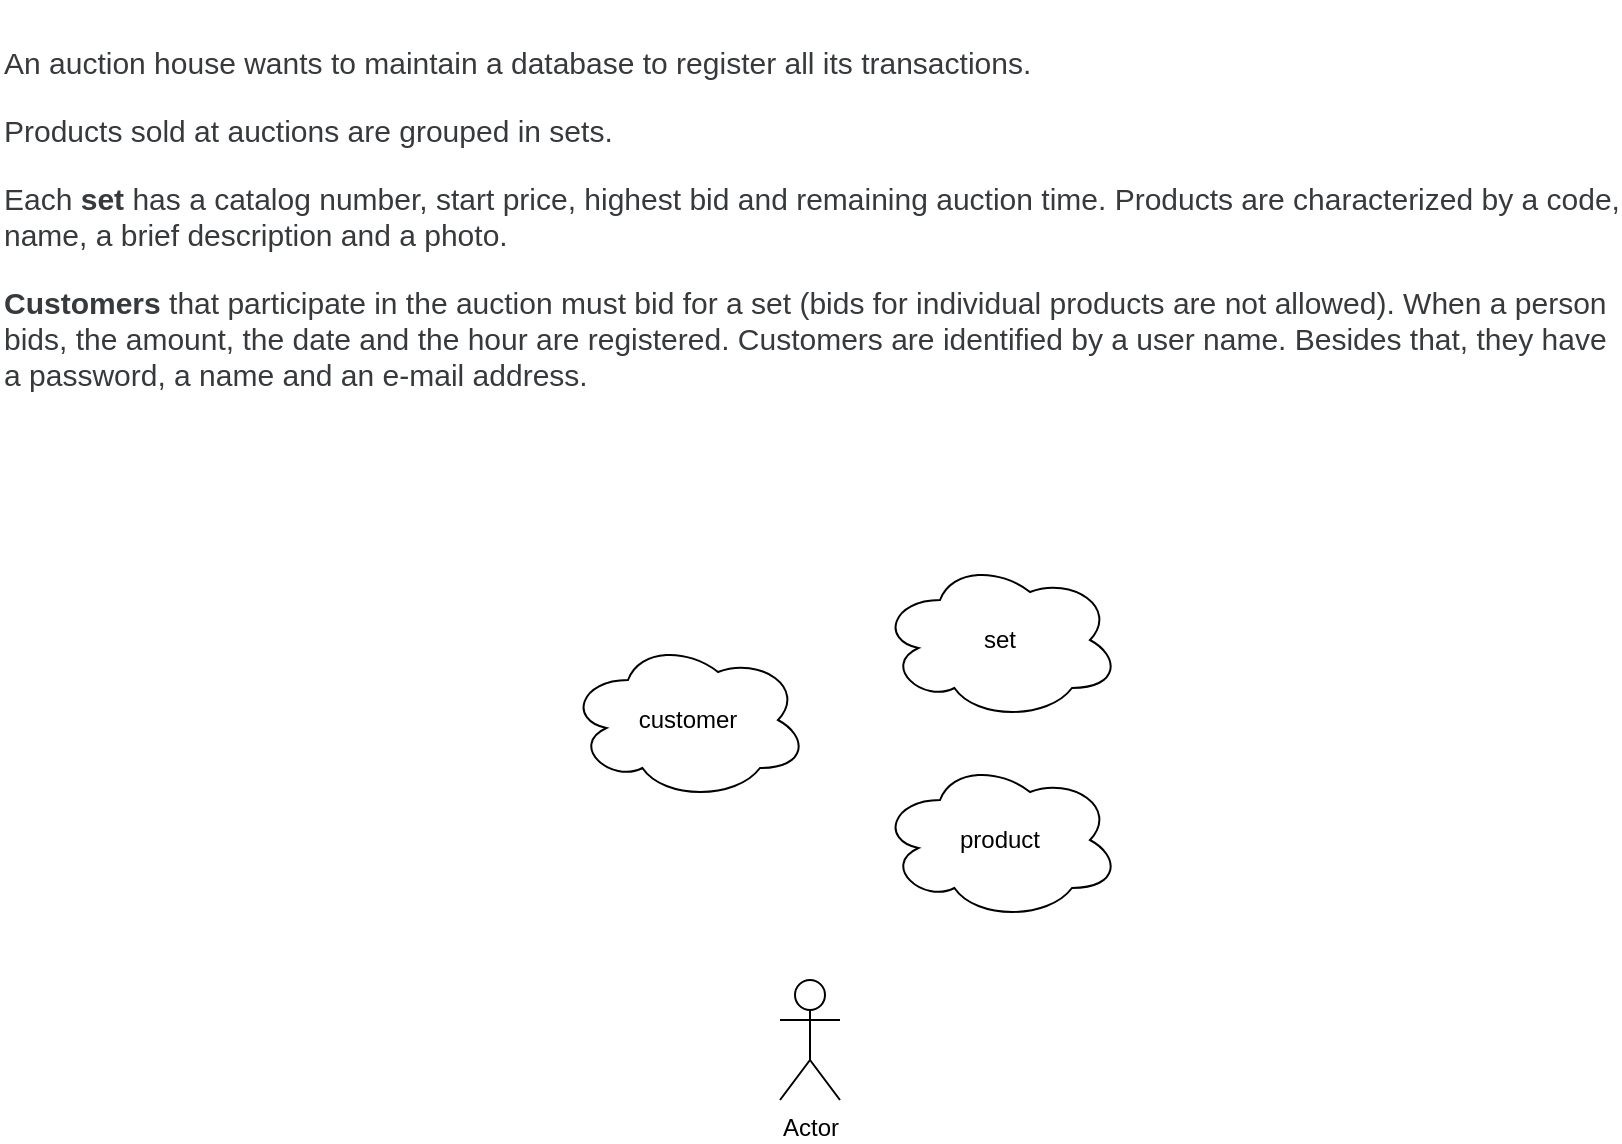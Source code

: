 <mxfile>
    <diagram id="vkYKAD6LVtPjGefA97yf" name="Page-1">
        <mxGraphModel dx="687" dy="562" grid="1" gridSize="10" guides="1" tooltips="1" connect="1" arrows="1" fold="1" page="1" pageScale="1" pageWidth="827" pageHeight="1169" math="0" shadow="0">
            <root>
                <mxCell id="0"/>
                <mxCell id="1" parent="0"/>
                <mxCell id="2" value="Actor" style="shape=umlActor;verticalLabelPosition=bottom;verticalAlign=top;html=1;outlineConnect=0;direction=east;" vertex="1" parent="1">
                    <mxGeometry x="400" y="490" width="30" height="60" as="geometry"/>
                </mxCell>
                <mxCell id="3" value="&lt;p dir=&quot;ltr&quot; id=&quot;yui_3_17_2_1_1667213594643_19&quot; style=&quot;box-sizing: border-box ; margin-top: 0px ; margin-bottom: 1rem ; color: rgb(55 , 58 , 60) ; font-size: 15px ; font-style: normal ; font-weight: 400 ; letter-spacing: normal ; text-align: left ; text-indent: 0px ; text-transform: none ; word-spacing: 0px ; background-color: rgb(255 , 255 , 255)&quot;&gt;&lt;/p&gt;&lt;p dir=&quot;ltr&quot; id=&quot;yui_3_17_2_1_1667213594643_19&quot; style=&quot;box-sizing: border-box ; margin-top: 0px ; margin-bottom: 1rem ; color: rgb(55 , 58 , 60) ; font-size: 15px ; background-color: rgb(255 , 255 , 255)&quot;&gt;An auction house wants to maintain a database to register all its transactions.&amp;nbsp;&lt;/p&gt;&lt;p dir=&quot;ltr&quot; style=&quot;box-sizing: border-box ; margin-top: 0px ; margin-bottom: 1rem ; color: rgb(55 , 58 , 60) ; font-size: 15px ; background-color: rgb(255 , 255 , 255)&quot;&gt;&lt;span style=&quot;box-sizing: border-box&quot;&gt;&lt;span style=&quot;box-sizing: border-box&quot;&gt;Products&lt;/span&gt;&amp;nbsp;&lt;/span&gt;sold at auctions are grouped in sets.&lt;/p&gt;&lt;p dir=&quot;ltr&quot; style=&quot;box-sizing: border-box ; margin-top: 0px ; margin-bottom: 1rem ; color: rgb(55 , 58 , 60) ; font-size: 15px ; background-color: rgb(255 , 255 , 255)&quot;&gt;Each&amp;nbsp;&lt;span style=&quot;box-sizing: border-box ; font-weight: bolder&quot;&gt;set&lt;/span&gt;&amp;nbsp;has a catalog number, start price, highest bid and remaining auction time. Products are characterized by a code, name, a brief description and a photo.&amp;nbsp;&lt;/p&gt;&lt;p dir=&quot;ltr&quot; id=&quot;yui_3_17_2_1_1667213594643_23&quot; style=&quot;box-sizing: border-box ; margin-top: 0px ; margin-bottom: 1rem ; color: rgb(55 , 58 , 60) ; font-size: 15px ; background-color: rgb(255 , 255 , 255)&quot;&gt;&lt;span style=&quot;box-sizing: border-box ; font-weight: bolder&quot;&gt;Customers&amp;nbsp;&lt;/span&gt;that participate in the auction must bid for a set (bids for individual products are not allowed). When a person bids, the amount, the date and the hour are registered. Customers are identified by a user name. Besides that, they have a password, a name and an e-mail address.&lt;/p&gt;&lt;div&gt;&lt;br&gt;&lt;/div&gt;" style="text;whiteSpace=wrap;html=1;" vertex="1" parent="1">
                    <mxGeometry x="10" width="810" height="230" as="geometry"/>
                </mxCell>
                <mxCell id="4" value="product" style="ellipse;shape=cloud;whiteSpace=wrap;html=1;" vertex="1" parent="1">
                    <mxGeometry x="450" y="380" width="120" height="80" as="geometry"/>
                </mxCell>
                <mxCell id="5" value="set" style="ellipse;shape=cloud;whiteSpace=wrap;html=1;" vertex="1" parent="1">
                    <mxGeometry x="450" y="280" width="120" height="80" as="geometry"/>
                </mxCell>
                <mxCell id="6" value="customer" style="ellipse;shape=cloud;whiteSpace=wrap;html=1;" vertex="1" parent="1">
                    <mxGeometry x="294" y="320" width="120" height="80" as="geometry"/>
                </mxCell>
            </root>
        </mxGraphModel>
    </diagram>
    <diagram id="WitBGyeSdJVRdzaOhaoJ" name="Page-2">
        <mxGraphModel dx="730" dy="598" grid="1" gridSize="10" guides="1" tooltips="1" connect="1" arrows="1" fold="1" page="1" pageScale="1" pageWidth="827" pageHeight="1169" math="0" shadow="0">
            <root>
                <mxCell id="CTmPFbUMouSy_AVf3DEs-0"/>
                <mxCell id="CTmPFbUMouSy_AVf3DEs-1" parent="CTmPFbUMouSy_AVf3DEs-0"/>
                <mxCell id="nAyjSQZUt-nDN_BDgoPQ-2" style="edgeStyle=none;html=1;entryX=1;entryY=0.5;entryDx=0;entryDy=0;" edge="1" parent="CTmPFbUMouSy_AVf3DEs-1" source="g3YF9vv5IiwBFrEGIADB-1" target="nAyjSQZUt-nDN_BDgoPQ-1">
                    <mxGeometry relative="1" as="geometry"/>
                </mxCell>
                <mxCell id="nAyjSQZUt-nDN_BDgoPQ-19" style="edgeStyle=none;html=1;entryX=1;entryY=0.5;entryDx=0;entryDy=0;" edge="1" parent="CTmPFbUMouSy_AVf3DEs-1" source="g3YF9vv5IiwBFrEGIADB-1" target="nAyjSQZUt-nDN_BDgoPQ-18">
                    <mxGeometry relative="1" as="geometry"/>
                </mxCell>
                <mxCell id="nAyjSQZUt-nDN_BDgoPQ-21" style="edgeStyle=none;html=1;" edge="1" parent="CTmPFbUMouSy_AVf3DEs-1" source="g3YF9vv5IiwBFrEGIADB-1" target="nAyjSQZUt-nDN_BDgoPQ-20">
                    <mxGeometry relative="1" as="geometry"/>
                </mxCell>
                <mxCell id="nAyjSQZUt-nDN_BDgoPQ-23" style="edgeStyle=none;html=1;entryX=0.5;entryY=0;entryDx=0;entryDy=0;" edge="1" parent="CTmPFbUMouSy_AVf3DEs-1" source="g3YF9vv5IiwBFrEGIADB-1" target="nAyjSQZUt-nDN_BDgoPQ-22">
                    <mxGeometry relative="1" as="geometry"/>
                </mxCell>
                <mxCell id="nAyjSQZUt-nDN_BDgoPQ-26" style="edgeStyle=none;html=1;entryX=0;entryY=0.5;entryDx=0;entryDy=0;" edge="1" parent="CTmPFbUMouSy_AVf3DEs-1" source="g3YF9vv5IiwBFrEGIADB-1" target="nAyjSQZUt-nDN_BDgoPQ-25">
                    <mxGeometry relative="1" as="geometry"/>
                </mxCell>
                <mxCell id="nAyjSQZUt-nDN_BDgoPQ-30" style="edgeStyle=none;html=1;entryX=0.5;entryY=1;entryDx=0;entryDy=0;" edge="1" parent="CTmPFbUMouSy_AVf3DEs-1" source="g3YF9vv5IiwBFrEGIADB-1" target="nAyjSQZUt-nDN_BDgoPQ-29">
                    <mxGeometry relative="1" as="geometry"/>
                </mxCell>
                <mxCell id="g3YF9vv5IiwBFrEGIADB-1" value="customer" style="rounded=1;whiteSpace=wrap;html=1;" vertex="1" parent="CTmPFbUMouSy_AVf3DEs-1">
                    <mxGeometry x="210" y="410" width="120" height="60" as="geometry"/>
                </mxCell>
                <mxCell id="nAyjSQZUt-nDN_BDgoPQ-6" style="edgeStyle=none;html=1;entryX=1;entryY=1;entryDx=0;entryDy=0;" edge="1" parent="CTmPFbUMouSy_AVf3DEs-1" source="JlNsKLGftYujfh9O9ra3-0" target="nAyjSQZUt-nDN_BDgoPQ-5">
                    <mxGeometry relative="1" as="geometry"/>
                </mxCell>
                <mxCell id="nAyjSQZUt-nDN_BDgoPQ-14" style="edgeStyle=none;html=1;entryX=0.5;entryY=1;entryDx=0;entryDy=0;" edge="1" parent="CTmPFbUMouSy_AVf3DEs-1" source="JlNsKLGftYujfh9O9ra3-0" target="nAyjSQZUt-nDN_BDgoPQ-13">
                    <mxGeometry relative="1" as="geometry"/>
                </mxCell>
                <mxCell id="nAyjSQZUt-nDN_BDgoPQ-28" style="edgeStyle=none;html=1;entryX=0;entryY=0.5;entryDx=0;entryDy=0;" edge="1" parent="CTmPFbUMouSy_AVf3DEs-1" source="JlNsKLGftYujfh9O9ra3-0" target="nAyjSQZUt-nDN_BDgoPQ-27">
                    <mxGeometry relative="1" as="geometry"/>
                </mxCell>
                <mxCell id="nAyjSQZUt-nDN_BDgoPQ-35" style="edgeStyle=none;html=1;entryX=0;entryY=0.5;entryDx=0;entryDy=0;" edge="1" parent="CTmPFbUMouSy_AVf3DEs-1" source="JlNsKLGftYujfh9O9ra3-0" target="nAyjSQZUt-nDN_BDgoPQ-34">
                    <mxGeometry relative="1" as="geometry"/>
                </mxCell>
                <mxCell id="nAyjSQZUt-nDN_BDgoPQ-39" style="edgeStyle=none;html=1;entryX=1;entryY=0.5;entryDx=0;entryDy=0;" edge="1" parent="CTmPFbUMouSy_AVf3DEs-1" source="JlNsKLGftYujfh9O9ra3-0" target="nAyjSQZUt-nDN_BDgoPQ-37">
                    <mxGeometry relative="1" as="geometry">
                        <mxPoint x="380.003" y="192.857" as="targetPoint"/>
                    </mxGeometry>
                </mxCell>
                <mxCell id="JlNsKLGftYujfh9O9ra3-0" value="set" style="rounded=1;whiteSpace=wrap;html=1;" vertex="1" parent="CTmPFbUMouSy_AVf3DEs-1">
                    <mxGeometry x="412.86" y="170" width="120" height="60" as="geometry"/>
                </mxCell>
                <mxCell id="nAyjSQZUt-nDN_BDgoPQ-4" style="edgeStyle=none;html=1;entryX=1;entryY=1;entryDx=0;entryDy=0;" edge="1" parent="CTmPFbUMouSy_AVf3DEs-1" source="nAyjSQZUt-nDN_BDgoPQ-0" target="nAyjSQZUt-nDN_BDgoPQ-3">
                    <mxGeometry relative="1" as="geometry"/>
                </mxCell>
                <mxCell id="nAyjSQZUt-nDN_BDgoPQ-8" style="edgeStyle=none;html=1;entryX=0.5;entryY=1;entryDx=0;entryDy=0;" edge="1" parent="CTmPFbUMouSy_AVf3DEs-1" source="nAyjSQZUt-nDN_BDgoPQ-0" target="nAyjSQZUt-nDN_BDgoPQ-7">
                    <mxGeometry relative="1" as="geometry"/>
                </mxCell>
                <mxCell id="nAyjSQZUt-nDN_BDgoPQ-17" style="edgeStyle=none;html=1;" edge="1" parent="CTmPFbUMouSy_AVf3DEs-1" source="nAyjSQZUt-nDN_BDgoPQ-0" target="nAyjSQZUt-nDN_BDgoPQ-16">
                    <mxGeometry relative="1" as="geometry"/>
                </mxCell>
                <mxCell id="nAyjSQZUt-nDN_BDgoPQ-0" value="product" style="rounded=1;whiteSpace=wrap;html=1;" vertex="1" parent="CTmPFbUMouSy_AVf3DEs-1">
                    <mxGeometry x="100" y="80" width="120" height="60" as="geometry"/>
                </mxCell>
                <mxCell id="nAyjSQZUt-nDN_BDgoPQ-1" value="id" style="ellipse;whiteSpace=wrap;html=1;" vertex="1" parent="CTmPFbUMouSy_AVf3DEs-1">
                    <mxGeometry x="140" y="390" width="50" height="40" as="geometry"/>
                </mxCell>
                <mxCell id="nAyjSQZUt-nDN_BDgoPQ-3" value="id" style="ellipse;whiteSpace=wrap;html=1;" vertex="1" parent="CTmPFbUMouSy_AVf3DEs-1">
                    <mxGeometry x="40" y="40" width="50" height="40" as="geometry"/>
                </mxCell>
                <mxCell id="nAyjSQZUt-nDN_BDgoPQ-5" value="id" style="ellipse;whiteSpace=wrap;html=1;" vertex="1" parent="CTmPFbUMouSy_AVf3DEs-1">
                    <mxGeometry x="392.86" y="120" width="50" height="40" as="geometry"/>
                </mxCell>
                <mxCell id="nAyjSQZUt-nDN_BDgoPQ-7" value="name" style="ellipse;whiteSpace=wrap;html=1;" vertex="1" parent="CTmPFbUMouSy_AVf3DEs-1">
                    <mxGeometry x="100" y="20" width="50" height="40" as="geometry"/>
                </mxCell>
                <mxCell id="nAyjSQZUt-nDN_BDgoPQ-13" value="current_bid" style="ellipse;whiteSpace=wrap;html=1;" vertex="1" parent="CTmPFbUMouSy_AVf3DEs-1">
                    <mxGeometry x="462.86" y="110" width="100" height="40" as="geometry"/>
                </mxCell>
                <mxCell id="nAyjSQZUt-nDN_BDgoPQ-16" value="set_id" style="ellipse;whiteSpace=wrap;html=1;" vertex="1" parent="CTmPFbUMouSy_AVf3DEs-1">
                    <mxGeometry x="165" y="20" width="100" height="40" as="geometry"/>
                </mxCell>
                <mxCell id="nAyjSQZUt-nDN_BDgoPQ-18" value="first_name" style="ellipse;whiteSpace=wrap;html=1;" vertex="1" parent="CTmPFbUMouSy_AVf3DEs-1">
                    <mxGeometry x="110" y="450" width="80" height="40" as="geometry"/>
                </mxCell>
                <mxCell id="nAyjSQZUt-nDN_BDgoPQ-20" value="last_name" style="ellipse;whiteSpace=wrap;html=1;" vertex="1" parent="CTmPFbUMouSy_AVf3DEs-1">
                    <mxGeometry x="175" y="510" width="80" height="40" as="geometry"/>
                </mxCell>
                <mxCell id="nAyjSQZUt-nDN_BDgoPQ-22" value="adress" style="ellipse;whiteSpace=wrap;html=1;" vertex="1" parent="CTmPFbUMouSy_AVf3DEs-1">
                    <mxGeometry x="270" y="510" width="80" height="40" as="geometry"/>
                </mxCell>
                <mxCell id="nAyjSQZUt-nDN_BDgoPQ-25" value="bid" style="ellipse;whiteSpace=wrap;html=1;" vertex="1" parent="CTmPFbUMouSy_AVf3DEs-1">
                    <mxGeometry x="360" y="460" width="80" height="40" as="geometry"/>
                </mxCell>
                <mxCell id="nAyjSQZUt-nDN_BDgoPQ-27" value="minimum_bid" style="ellipse;whiteSpace=wrap;html=1;" vertex="1" parent="CTmPFbUMouSy_AVf3DEs-1">
                    <mxGeometry x="562.86" y="150" width="100" height="40" as="geometry"/>
                </mxCell>
                <mxCell id="nAyjSQZUt-nDN_BDgoPQ-31" style="edgeStyle=none;html=1;" edge="1" parent="CTmPFbUMouSy_AVf3DEs-1" source="nAyjSQZUt-nDN_BDgoPQ-29" target="JlNsKLGftYujfh9O9ra3-0">
                    <mxGeometry relative="1" as="geometry"/>
                </mxCell>
                <mxCell id="nAyjSQZUt-nDN_BDgoPQ-29" value="bids on" style="rhombus;whiteSpace=wrap;html=1;" vertex="1" parent="CTmPFbUMouSy_AVf3DEs-1">
                    <mxGeometry x="310" y="270" width="80" height="80" as="geometry"/>
                </mxCell>
                <mxCell id="nAyjSQZUt-nDN_BDgoPQ-34" value="customer_id" style="ellipse;whiteSpace=wrap;html=1;" vertex="1" parent="CTmPFbUMouSy_AVf3DEs-1">
                    <mxGeometry x="562.86" y="220" width="100" height="40" as="geometry"/>
                </mxCell>
                <mxCell id="nAyjSQZUt-nDN_BDgoPQ-40" style="edgeStyle=none;html=1;" edge="1" parent="CTmPFbUMouSy_AVf3DEs-1" source="nAyjSQZUt-nDN_BDgoPQ-37" target="nAyjSQZUt-nDN_BDgoPQ-0">
                    <mxGeometry relative="1" as="geometry"/>
                </mxCell>
                <mxCell id="nAyjSQZUt-nDN_BDgoPQ-37" value="contains" style="rhombus;whiteSpace=wrap;html=1;" vertex="1" parent="CTmPFbUMouSy_AVf3DEs-1">
                    <mxGeometry x="265" y="140.0" width="80" height="80" as="geometry"/>
                </mxCell>
            </root>
        </mxGraphModel>
    </diagram>
    <diagram id="wwe8EjT4g742nRHchyZr" name="Page-3">
        <mxGraphModel dx="687" dy="562" grid="1" gridSize="10" guides="1" tooltips="1" connect="1" arrows="1" fold="1" page="1" pageScale="1" pageWidth="827" pageHeight="1169" math="0" shadow="0">
            <root>
                <mxCell id="A_iyXY50Eq0U0g_geyxR-0"/>
                <mxCell id="A_iyXY50Eq0U0g_geyxR-1" parent="A_iyXY50Eq0U0g_geyxR-0"/>
                <mxCell id="hbOGzU26HiHyfLfFADAq-0" value="product" style="swimlane;fontStyle=0;childLayout=stackLayout;horizontal=1;startSize=30;horizontalStack=0;resizeParent=1;resizeParentMax=0;resizeLast=0;collapsible=1;marginBottom=0;" vertex="1" parent="A_iyXY50Eq0U0g_geyxR-1">
                    <mxGeometry x="125" y="120" width="140" height="120" as="geometry"/>
                </mxCell>
                <mxCell id="hbOGzU26HiHyfLfFADAq-1" value="id" style="text;strokeColor=none;fillColor=none;align=left;verticalAlign=middle;spacingLeft=4;spacingRight=4;overflow=hidden;points=[[0,0.5],[1,0.5]];portConstraint=eastwest;rotatable=0;" vertex="1" parent="hbOGzU26HiHyfLfFADAq-0">
                    <mxGeometry y="30" width="140" height="30" as="geometry"/>
                </mxCell>
                <mxCell id="hbOGzU26HiHyfLfFADAq-2" value="name" style="text;strokeColor=none;fillColor=none;align=left;verticalAlign=middle;spacingLeft=4;spacingRight=4;overflow=hidden;points=[[0,0.5],[1,0.5]];portConstraint=eastwest;rotatable=0;" vertex="1" parent="hbOGzU26HiHyfLfFADAq-0">
                    <mxGeometry y="60" width="140" height="30" as="geometry"/>
                </mxCell>
                <mxCell id="hbOGzU26HiHyfLfFADAq-3" value="fk_set_id" style="text;strokeColor=none;fillColor=none;align=left;verticalAlign=middle;spacingLeft=4;spacingRight=4;overflow=hidden;points=[[0,0.5],[1,0.5]];portConstraint=eastwest;rotatable=0;" vertex="1" parent="hbOGzU26HiHyfLfFADAq-0">
                    <mxGeometry y="90" width="140" height="30" as="geometry"/>
                </mxCell>
                <mxCell id="hbOGzU26HiHyfLfFADAq-4" value="set" style="swimlane;fontStyle=0;childLayout=stackLayout;horizontal=1;startSize=30;horizontalStack=0;resizeParent=1;resizeParentMax=0;resizeLast=0;collapsible=1;marginBottom=0;" vertex="1" parent="A_iyXY50Eq0U0g_geyxR-1">
                    <mxGeometry x="300" y="120" width="140" height="150" as="geometry"/>
                </mxCell>
                <mxCell id="hbOGzU26HiHyfLfFADAq-5" value="id" style="text;strokeColor=none;fillColor=none;align=left;verticalAlign=middle;spacingLeft=4;spacingRight=4;overflow=hidden;points=[[0,0.5],[1,0.5]];portConstraint=eastwest;rotatable=0;" vertex="1" parent="hbOGzU26HiHyfLfFADAq-4">
                    <mxGeometry y="30" width="140" height="30" as="geometry"/>
                </mxCell>
                <mxCell id="hbOGzU26HiHyfLfFADAq-6" value="current_bid" style="text;strokeColor=none;fillColor=none;align=left;verticalAlign=middle;spacingLeft=4;spacingRight=4;overflow=hidden;points=[[0,0.5],[1,0.5]];portConstraint=eastwest;rotatable=0;" vertex="1" parent="hbOGzU26HiHyfLfFADAq-4">
                    <mxGeometry y="60" width="140" height="30" as="geometry"/>
                </mxCell>
                <mxCell id="hbOGzU26HiHyfLfFADAq-7" value="fk_customer_id" style="text;strokeColor=none;fillColor=none;align=left;verticalAlign=middle;spacingLeft=4;spacingRight=4;overflow=hidden;points=[[0,0.5],[1,0.5]];portConstraint=eastwest;rotatable=0;" vertex="1" parent="hbOGzU26HiHyfLfFADAq-4">
                    <mxGeometry y="90" width="140" height="30" as="geometry"/>
                </mxCell>
                <mxCell id="hbOGzU26HiHyfLfFADAq-8" value="minimum_bid" style="text;strokeColor=none;fillColor=none;align=left;verticalAlign=middle;spacingLeft=4;spacingRight=4;overflow=hidden;points=[[0,0.5],[1,0.5]];portConstraint=eastwest;rotatable=0;" vertex="1" parent="hbOGzU26HiHyfLfFADAq-4">
                    <mxGeometry y="120" width="140" height="30" as="geometry"/>
                </mxCell>
                <mxCell id="hbOGzU26HiHyfLfFADAq-9" value="customer" style="swimlane;fontStyle=0;childLayout=stackLayout;horizontal=1;startSize=30;horizontalStack=0;resizeParent=1;resizeParentMax=0;resizeLast=0;collapsible=1;marginBottom=0;" vertex="1" parent="A_iyXY50Eq0U0g_geyxR-1">
                    <mxGeometry x="490" y="120" width="140" height="180" as="geometry"/>
                </mxCell>
                <mxCell id="hbOGzU26HiHyfLfFADAq-10" value="id" style="text;strokeColor=none;fillColor=none;align=left;verticalAlign=middle;spacingLeft=4;spacingRight=4;overflow=hidden;points=[[0,0.5],[1,0.5]];portConstraint=eastwest;rotatable=0;" vertex="1" parent="hbOGzU26HiHyfLfFADAq-9">
                    <mxGeometry y="30" width="140" height="30" as="geometry"/>
                </mxCell>
                <mxCell id="hbOGzU26HiHyfLfFADAq-11" value="first_name" style="text;strokeColor=none;fillColor=none;align=left;verticalAlign=middle;spacingLeft=4;spacingRight=4;overflow=hidden;points=[[0,0.5],[1,0.5]];portConstraint=eastwest;rotatable=0;" vertex="1" parent="hbOGzU26HiHyfLfFADAq-9">
                    <mxGeometry y="60" width="140" height="30" as="geometry"/>
                </mxCell>
                <mxCell id="hbOGzU26HiHyfLfFADAq-12" value="last_name" style="text;strokeColor=none;fillColor=none;align=left;verticalAlign=middle;spacingLeft=4;spacingRight=4;overflow=hidden;points=[[0,0.5],[1,0.5]];portConstraint=eastwest;rotatable=0;" vertex="1" parent="hbOGzU26HiHyfLfFADAq-9">
                    <mxGeometry y="90" width="140" height="30" as="geometry"/>
                </mxCell>
                <mxCell id="hbOGzU26HiHyfLfFADAq-13" value="bid" style="text;strokeColor=none;fillColor=none;align=left;verticalAlign=middle;spacingLeft=4;spacingRight=4;overflow=hidden;points=[[0,0.5],[1,0.5]];portConstraint=eastwest;rotatable=0;" vertex="1" parent="hbOGzU26HiHyfLfFADAq-9">
                    <mxGeometry y="120" width="140" height="30" as="geometry"/>
                </mxCell>
                <mxCell id="hbOGzU26HiHyfLfFADAq-14" value="adress" style="text;strokeColor=none;fillColor=none;align=left;verticalAlign=middle;spacingLeft=4;spacingRight=4;overflow=hidden;points=[[0,0.5],[1,0.5]];portConstraint=eastwest;rotatable=0;" vertex="1" parent="hbOGzU26HiHyfLfFADAq-9">
                    <mxGeometry y="150" width="140" height="30" as="geometry"/>
                </mxCell>
                <mxCell id="hbOGzU26HiHyfLfFADAq-15" style="edgeStyle=orthogonalEdgeStyle;html=1;entryX=1;entryY=0.5;entryDx=0;entryDy=0;" edge="1" parent="A_iyXY50Eq0U0g_geyxR-1" source="hbOGzU26HiHyfLfFADAq-10" target="hbOGzU26HiHyfLfFADAq-7">
                    <mxGeometry relative="1" as="geometry"/>
                </mxCell>
                <mxCell id="hbOGzU26HiHyfLfFADAq-16" style="edgeStyle=orthogonalEdgeStyle;html=1;entryX=1;entryY=0.5;entryDx=0;entryDy=0;" edge="1" parent="A_iyXY50Eq0U0g_geyxR-1" source="hbOGzU26HiHyfLfFADAq-5" target="hbOGzU26HiHyfLfFADAq-3">
                    <mxGeometry relative="1" as="geometry"/>
                </mxCell>
            </root>
        </mxGraphModel>
    </diagram>
    <diagram id="qqJYZ9Tsc8lT8d1l0djm" name="Page-4">
        <mxGraphModel dx="584" dy="478" grid="1" gridSize="10" guides="1" tooltips="1" connect="1" arrows="1" fold="1" page="1" pageScale="1" pageWidth="827" pageHeight="1169" math="0" shadow="0">
            <root>
                <mxCell id="4ORXz-rcErWhM6U_JwUx-0"/>
                <mxCell id="4ORXz-rcErWhM6U_JwUx-1" parent="4ORXz-rcErWhM6U_JwUx-0"/>
                <mxCell id="8LU_o0qpS_0pCna15asH-0" value="product" style="swimlane;fontStyle=0;childLayout=stackLayout;horizontal=1;startSize=30;horizontalStack=0;resizeParent=1;resizeParentMax=0;resizeLast=0;collapsible=1;marginBottom=0;" vertex="1" parent="4ORXz-rcErWhM6U_JwUx-1">
                    <mxGeometry x="125" y="120" width="140" height="120" as="geometry"/>
                </mxCell>
                <mxCell id="8LU_o0qpS_0pCna15asH-1" value="id" style="text;strokeColor=none;fillColor=none;align=left;verticalAlign=middle;spacingLeft=4;spacingRight=4;overflow=hidden;points=[[0,0.5],[1,0.5]];portConstraint=eastwest;rotatable=0;" vertex="1" parent="8LU_o0qpS_0pCna15asH-0">
                    <mxGeometry y="30" width="140" height="30" as="geometry"/>
                </mxCell>
                <mxCell id="8LU_o0qpS_0pCna15asH-2" value="name" style="text;strokeColor=none;fillColor=none;align=left;verticalAlign=middle;spacingLeft=4;spacingRight=4;overflow=hidden;points=[[0,0.5],[1,0.5]];portConstraint=eastwest;rotatable=0;" vertex="1" parent="8LU_o0qpS_0pCna15asH-0">
                    <mxGeometry y="60" width="140" height="30" as="geometry"/>
                </mxCell>
                <mxCell id="8LU_o0qpS_0pCna15asH-3" value="fk_set_id" style="text;strokeColor=none;fillColor=none;align=left;verticalAlign=middle;spacingLeft=4;spacingRight=4;overflow=hidden;points=[[0,0.5],[1,0.5]];portConstraint=eastwest;rotatable=0;" vertex="1" parent="8LU_o0qpS_0pCna15asH-0">
                    <mxGeometry y="90" width="140" height="30" as="geometry"/>
                </mxCell>
                <mxCell id="8LU_o0qpS_0pCna15asH-4" value="set" style="swimlane;fontStyle=0;childLayout=stackLayout;horizontal=1;startSize=30;horizontalStack=0;resizeParent=1;resizeParentMax=0;resizeLast=0;collapsible=1;marginBottom=0;" vertex="1" parent="4ORXz-rcErWhM6U_JwUx-1">
                    <mxGeometry x="300" y="120" width="140" height="150" as="geometry"/>
                </mxCell>
                <mxCell id="8LU_o0qpS_0pCna15asH-5" value="id" style="text;strokeColor=none;fillColor=none;align=left;verticalAlign=middle;spacingLeft=4;spacingRight=4;overflow=hidden;points=[[0,0.5],[1,0.5]];portConstraint=eastwest;rotatable=0;" vertex="1" parent="8LU_o0qpS_0pCna15asH-4">
                    <mxGeometry y="30" width="140" height="30" as="geometry"/>
                </mxCell>
                <mxCell id="8LU_o0qpS_0pCna15asH-6" value="current_bid" style="text;strokeColor=none;fillColor=none;align=left;verticalAlign=middle;spacingLeft=4;spacingRight=4;overflow=hidden;points=[[0,0.5],[1,0.5]];portConstraint=eastwest;rotatable=0;" vertex="1" parent="8LU_o0qpS_0pCna15asH-4">
                    <mxGeometry y="60" width="140" height="30" as="geometry"/>
                </mxCell>
                <mxCell id="8LU_o0qpS_0pCna15asH-7" value="fk_customer_id" style="text;strokeColor=none;fillColor=none;align=left;verticalAlign=middle;spacingLeft=4;spacingRight=4;overflow=hidden;points=[[0,0.5],[1,0.5]];portConstraint=eastwest;rotatable=0;" vertex="1" parent="8LU_o0qpS_0pCna15asH-4">
                    <mxGeometry y="90" width="140" height="30" as="geometry"/>
                </mxCell>
                <mxCell id="8LU_o0qpS_0pCna15asH-8" value="minimum_bid" style="text;strokeColor=none;fillColor=none;align=left;verticalAlign=middle;spacingLeft=4;spacingRight=4;overflow=hidden;points=[[0,0.5],[1,0.5]];portConstraint=eastwest;rotatable=0;" vertex="1" parent="8LU_o0qpS_0pCna15asH-4">
                    <mxGeometry y="120" width="140" height="30" as="geometry"/>
                </mxCell>
                <mxCell id="8LU_o0qpS_0pCna15asH-9" value="customer" style="swimlane;fontStyle=0;childLayout=stackLayout;horizontal=1;startSize=30;horizontalStack=0;resizeParent=1;resizeParentMax=0;resizeLast=0;collapsible=1;marginBottom=0;" vertex="1" parent="4ORXz-rcErWhM6U_JwUx-1">
                    <mxGeometry x="490" y="120" width="140" height="180" as="geometry"/>
                </mxCell>
                <mxCell id="8LU_o0qpS_0pCna15asH-10" value="id" style="text;strokeColor=none;fillColor=none;align=left;verticalAlign=middle;spacingLeft=4;spacingRight=4;overflow=hidden;points=[[0,0.5],[1,0.5]];portConstraint=eastwest;rotatable=0;" vertex="1" parent="8LU_o0qpS_0pCna15asH-9">
                    <mxGeometry y="30" width="140" height="30" as="geometry"/>
                </mxCell>
                <mxCell id="8LU_o0qpS_0pCna15asH-11" value="first_name" style="text;strokeColor=none;fillColor=none;align=left;verticalAlign=middle;spacingLeft=4;spacingRight=4;overflow=hidden;points=[[0,0.5],[1,0.5]];portConstraint=eastwest;rotatable=0;" vertex="1" parent="8LU_o0qpS_0pCna15asH-9">
                    <mxGeometry y="60" width="140" height="30" as="geometry"/>
                </mxCell>
                <mxCell id="8LU_o0qpS_0pCna15asH-12" value="last_name" style="text;strokeColor=none;fillColor=none;align=left;verticalAlign=middle;spacingLeft=4;spacingRight=4;overflow=hidden;points=[[0,0.5],[1,0.5]];portConstraint=eastwest;rotatable=0;" vertex="1" parent="8LU_o0qpS_0pCna15asH-9">
                    <mxGeometry y="90" width="140" height="30" as="geometry"/>
                </mxCell>
                <mxCell id="8LU_o0qpS_0pCna15asH-13" value="bid" style="text;strokeColor=none;fillColor=none;align=left;verticalAlign=middle;spacingLeft=4;spacingRight=4;overflow=hidden;points=[[0,0.5],[1,0.5]];portConstraint=eastwest;rotatable=0;" vertex="1" parent="8LU_o0qpS_0pCna15asH-9">
                    <mxGeometry y="120" width="140" height="30" as="geometry"/>
                </mxCell>
                <mxCell id="8LU_o0qpS_0pCna15asH-14" value="adress_id" style="text;strokeColor=none;fillColor=none;align=left;verticalAlign=middle;spacingLeft=4;spacingRight=4;overflow=hidden;points=[[0,0.5],[1,0.5]];portConstraint=eastwest;rotatable=0;" vertex="1" parent="8LU_o0qpS_0pCna15asH-9">
                    <mxGeometry y="150" width="140" height="30" as="geometry"/>
                </mxCell>
                <mxCell id="8LU_o0qpS_0pCna15asH-15" style="edgeStyle=orthogonalEdgeStyle;html=1;entryX=1;entryY=0.5;entryDx=0;entryDy=0;" edge="1" parent="4ORXz-rcErWhM6U_JwUx-1" source="8LU_o0qpS_0pCna15asH-10" target="8LU_o0qpS_0pCna15asH-7">
                    <mxGeometry relative="1" as="geometry"/>
                </mxCell>
                <mxCell id="8LU_o0qpS_0pCna15asH-16" style="edgeStyle=orthogonalEdgeStyle;html=1;entryX=1;entryY=0.5;entryDx=0;entryDy=0;" edge="1" parent="4ORXz-rcErWhM6U_JwUx-1" source="8LU_o0qpS_0pCna15asH-5" target="8LU_o0qpS_0pCna15asH-3">
                    <mxGeometry relative="1" as="geometry"/>
                </mxCell>
                <mxCell id="8LU_o0qpS_0pCna15asH-17" value="adress" style="swimlane;fontStyle=0;childLayout=stackLayout;horizontal=1;startSize=30;horizontalStack=0;resizeParent=1;resizeParentMax=0;resizeLast=0;collapsible=1;marginBottom=0;" vertex="1" parent="4ORXz-rcErWhM6U_JwUx-1">
                    <mxGeometry x="670" y="120" width="140" height="180" as="geometry"/>
                </mxCell>
                <mxCell id="8LU_o0qpS_0pCna15asH-18" value="id int PK" style="text;strokeColor=none;fillColor=none;align=left;verticalAlign=middle;spacingLeft=4;spacingRight=4;overflow=hidden;points=[[0,0.5],[1,0.5]];portConstraint=eastwest;rotatable=0;" vertex="1" parent="8LU_o0qpS_0pCna15asH-17">
                    <mxGeometry y="30" width="140" height="30" as="geometry"/>
                </mxCell>
                <mxCell id="8LU_o0qpS_0pCna15asH-19" value="zip_code int" style="text;strokeColor=none;fillColor=none;align=left;verticalAlign=middle;spacingLeft=4;spacingRight=4;overflow=hidden;points=[[0,0.5],[1,0.5]];portConstraint=eastwest;rotatable=0;" vertex="1" parent="8LU_o0qpS_0pCna15asH-17">
                    <mxGeometry y="60" width="140" height="30" as="geometry"/>
                </mxCell>
                <mxCell id="8LU_o0qpS_0pCna15asH-20" value="city varchar" style="text;strokeColor=none;fillColor=none;align=left;verticalAlign=middle;spacingLeft=4;spacingRight=4;overflow=hidden;points=[[0,0.5],[1,0.5]];portConstraint=eastwest;rotatable=0;" vertex="1" parent="8LU_o0qpS_0pCna15asH-17">
                    <mxGeometry y="90" width="140" height="30" as="geometry"/>
                </mxCell>
                <mxCell id="8LU_o0qpS_0pCna15asH-21" value="street_name varchar" style="text;strokeColor=none;fillColor=none;align=left;verticalAlign=middle;spacingLeft=4;spacingRight=4;overflow=hidden;points=[[0,0.5],[1,0.5]];portConstraint=eastwest;rotatable=0;" vertex="1" parent="8LU_o0qpS_0pCna15asH-17">
                    <mxGeometry y="120" width="140" height="30" as="geometry"/>
                </mxCell>
                <mxCell id="8LU_o0qpS_0pCna15asH-22" value="street_number int" style="text;strokeColor=none;fillColor=none;align=left;verticalAlign=middle;spacingLeft=4;spacingRight=4;overflow=hidden;points=[[0,0.5],[1,0.5]];portConstraint=eastwest;rotatable=0;" vertex="1" parent="8LU_o0qpS_0pCna15asH-17">
                    <mxGeometry y="150" width="140" height="30" as="geometry"/>
                </mxCell>
                <mxCell id="8LU_o0qpS_0pCna15asH-23" style="edgeStyle=orthogonalEdgeStyle;html=1;entryX=1;entryY=0.5;entryDx=0;entryDy=0;" edge="1" parent="4ORXz-rcErWhM6U_JwUx-1" source="8LU_o0qpS_0pCna15asH-18" target="8LU_o0qpS_0pCna15asH-14">
                    <mxGeometry relative="1" as="geometry"/>
                </mxCell>
            </root>
        </mxGraphModel>
    </diagram>
</mxfile>